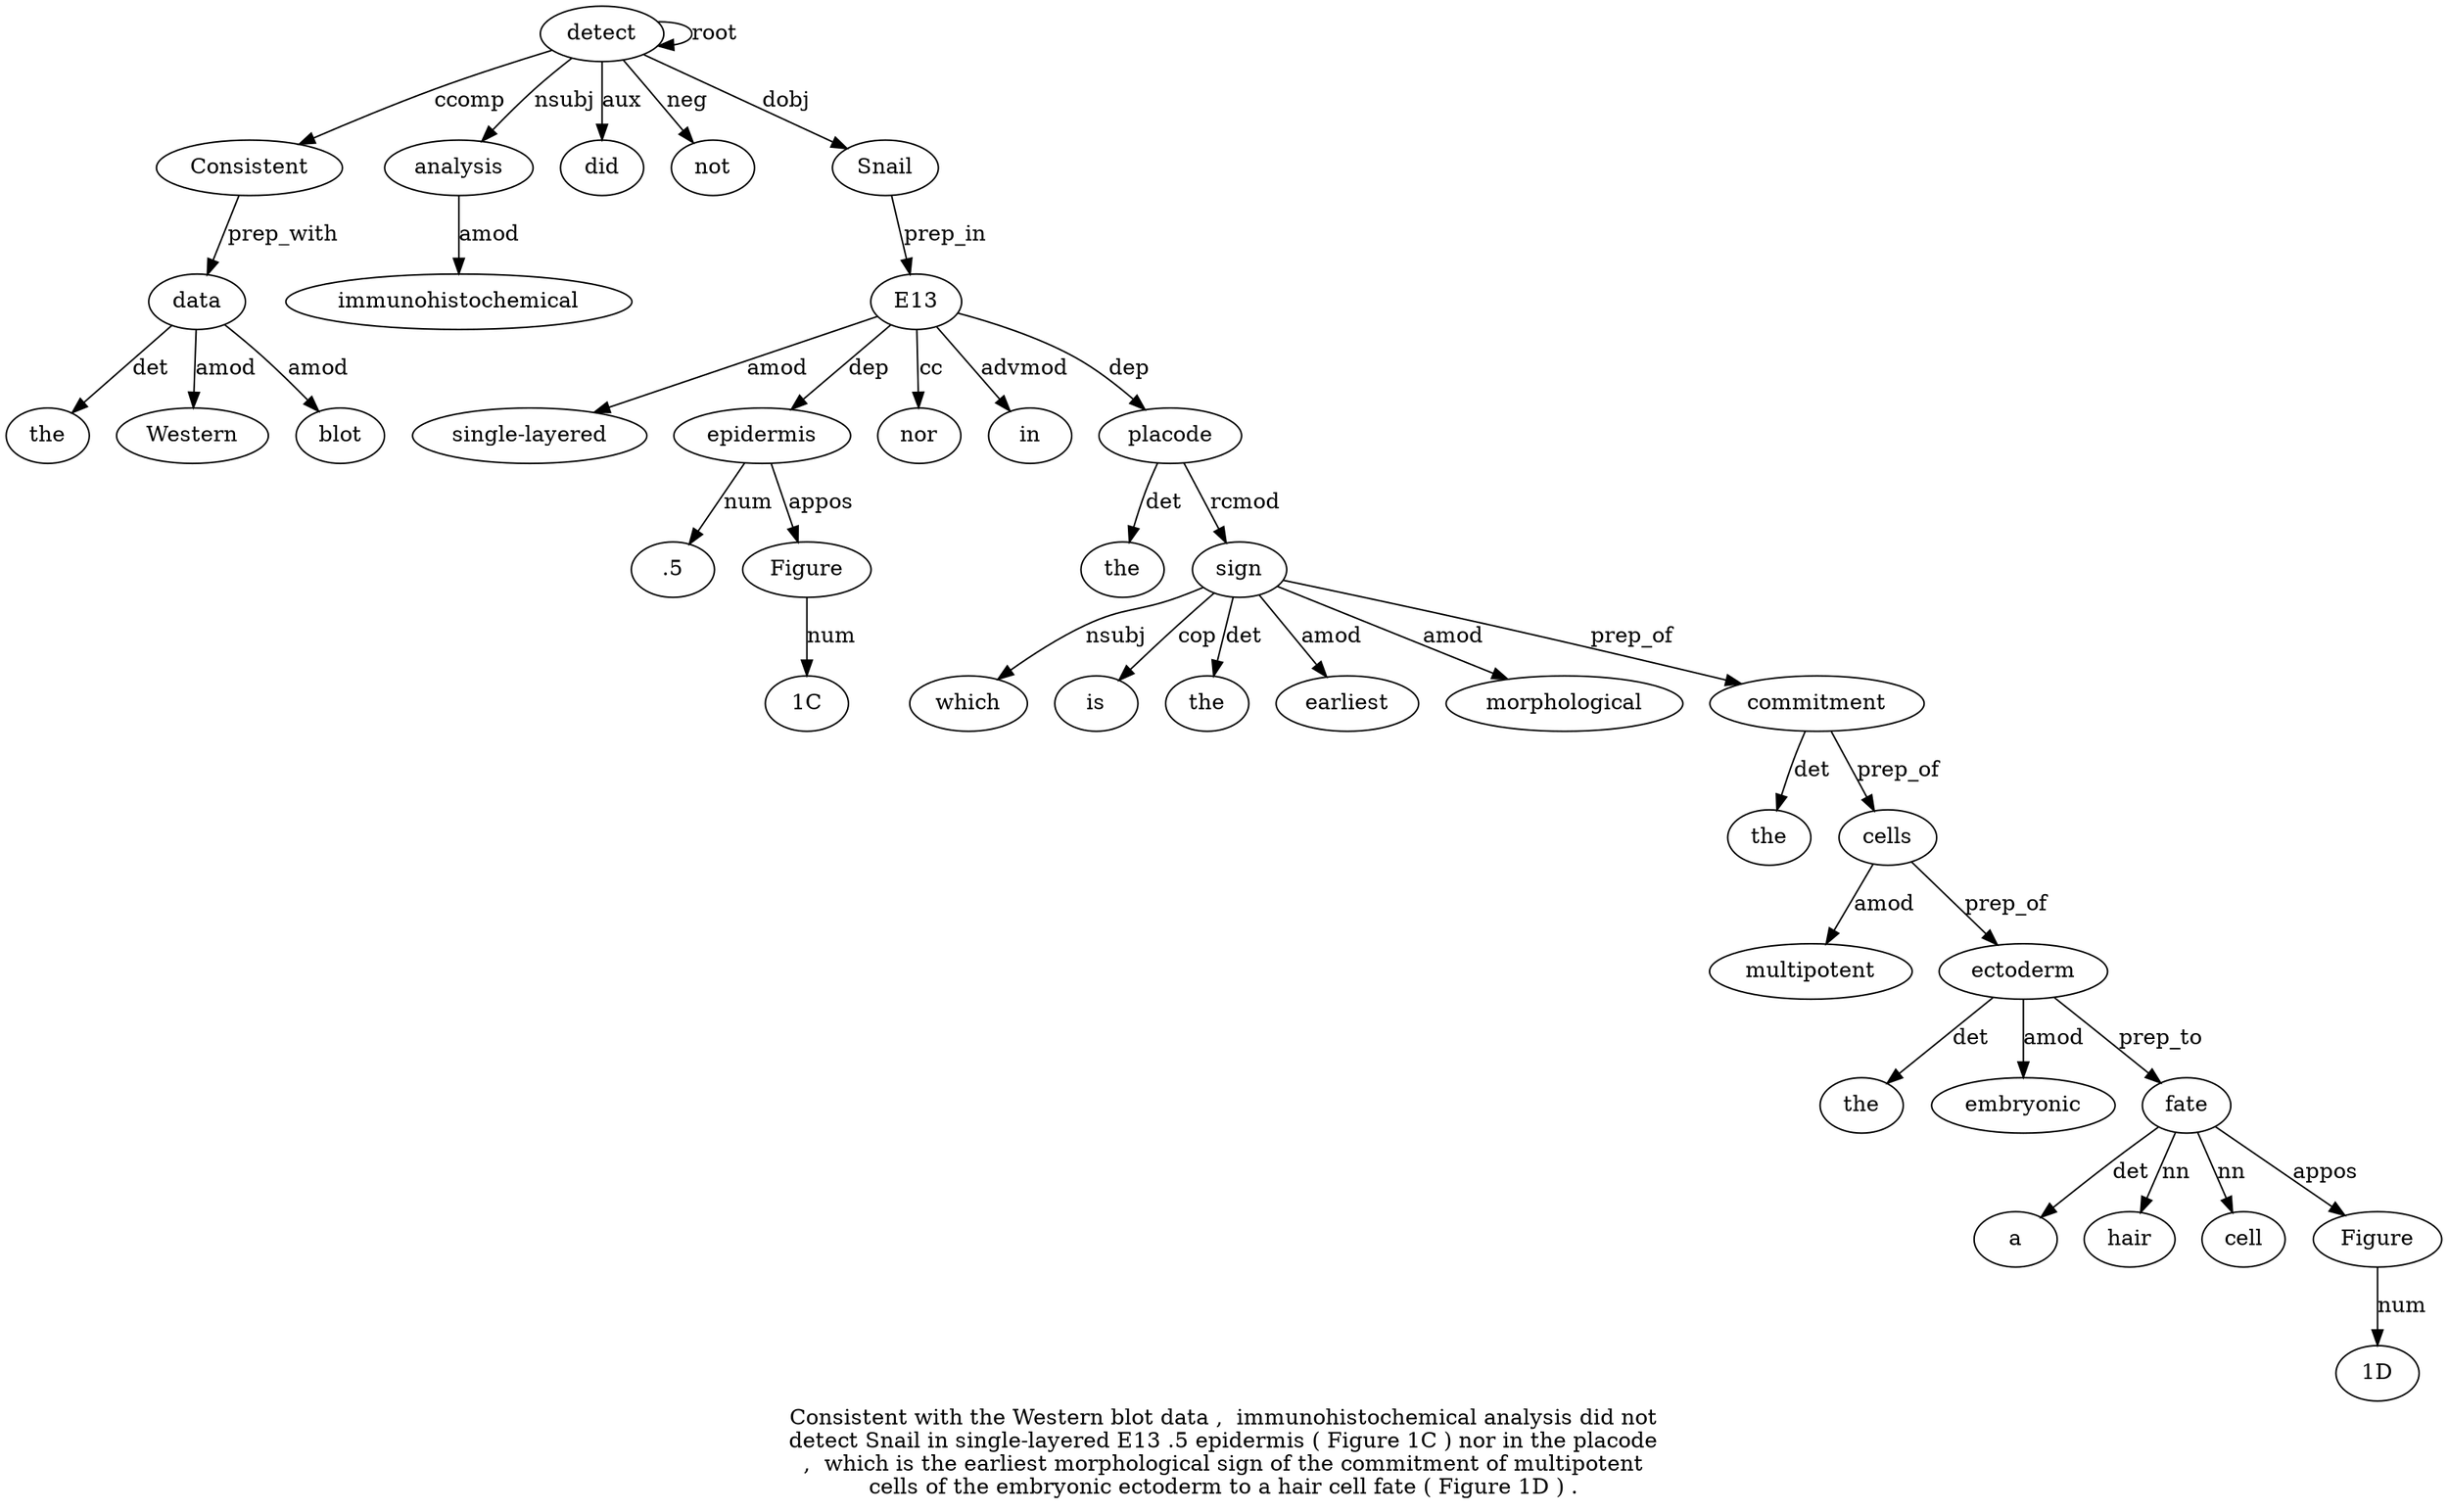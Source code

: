 digraph "Consistent with the Western blot data ,  immunohistochemical analysis did not detect Snail in single-layered E13 .5 epidermis ( Figure 1C ) nor in the placode ,  which is the earliest morphological sign of the commitment of multipotent cells of the embryonic ectoderm to a hair cell fate ( Figure 1D ) ." {
label="Consistent with the Western blot data ,  immunohistochemical analysis did not
detect Snail in single-layered E13 .5 epidermis ( Figure 1C ) nor in the placode
,  which is the earliest morphological sign of the commitment of multipotent
cells of the embryonic ectoderm to a hair cell fate ( Figure 1D ) .";
detect12 [style=filled, fillcolor=white, label=detect];
Consistent1 [style=filled, fillcolor=white, label=Consistent];
detect12 -> Consistent1  [label=ccomp];
data6 [style=filled, fillcolor=white, label=data];
the3 [style=filled, fillcolor=white, label=the];
data6 -> the3  [label=det];
Western4 [style=filled, fillcolor=white, label=Western];
data6 -> Western4  [label=amod];
blot5 [style=filled, fillcolor=white, label=blot];
data6 -> blot5  [label=amod];
Consistent1 -> data6  [label=prep_with];
analysis9 [style=filled, fillcolor=white, label=analysis];
immunohistochemical8 [style=filled, fillcolor=white, label=immunohistochemical];
analysis9 -> immunohistochemical8  [label=amod];
detect12 -> analysis9  [label=nsubj];
did10 [style=filled, fillcolor=white, label=did];
detect12 -> did10  [label=aux];
not11 [style=filled, fillcolor=white, label=not];
detect12 -> not11  [label=neg];
detect12 -> detect12  [label=root];
Snail13 [style=filled, fillcolor=white, label=Snail];
detect12 -> Snail13  [label=dobj];
E1316 [style=filled, fillcolor=white, label=E13];
"single-layered15" [style=filled, fillcolor=white, label="single-layered"];
E1316 -> "single-layered15"  [label=amod];
Snail13 -> E1316  [label=prep_in];
epidermis18 [style=filled, fillcolor=white, label=epidermis];
".517" [style=filled, fillcolor=white, label=".5"];
epidermis18 -> ".517"  [label=num];
E1316 -> epidermis18  [label=dep];
Figure20 [style=filled, fillcolor=white, label=Figure];
epidermis18 -> Figure20  [label=appos];
"1C2" [style=filled, fillcolor=white, label="1C"];
Figure20 -> "1C2"  [label=num];
nor23 [style=filled, fillcolor=white, label=nor];
E1316 -> nor23  [label=cc];
in24 [style=filled, fillcolor=white, label=in];
E1316 -> in24  [label=advmod];
placode26 [style=filled, fillcolor=white, label=placode];
the25 [style=filled, fillcolor=white, label=the];
placode26 -> the25  [label=det];
E1316 -> placode26  [label=dep];
sign33 [style=filled, fillcolor=white, label=sign];
which28 [style=filled, fillcolor=white, label=which];
sign33 -> which28  [label=nsubj];
is29 [style=filled, fillcolor=white, label=is];
sign33 -> is29  [label=cop];
the30 [style=filled, fillcolor=white, label=the];
sign33 -> the30  [label=det];
earliest31 [style=filled, fillcolor=white, label=earliest];
sign33 -> earliest31  [label=amod];
morphological32 [style=filled, fillcolor=white, label=morphological];
sign33 -> morphological32  [label=amod];
placode26 -> sign33  [label=rcmod];
commitment36 [style=filled, fillcolor=white, label=commitment];
the35 [style=filled, fillcolor=white, label=the];
commitment36 -> the35  [label=det];
sign33 -> commitment36  [label=prep_of];
cells39 [style=filled, fillcolor=white, label=cells];
multipotent38 [style=filled, fillcolor=white, label=multipotent];
cells39 -> multipotent38  [label=amod];
commitment36 -> cells39  [label=prep_of];
ectoderm43 [style=filled, fillcolor=white, label=ectoderm];
the41 [style=filled, fillcolor=white, label=the];
ectoderm43 -> the41  [label=det];
embryonic42 [style=filled, fillcolor=white, label=embryonic];
ectoderm43 -> embryonic42  [label=amod];
cells39 -> ectoderm43  [label=prep_of];
fate48 [style=filled, fillcolor=white, label=fate];
a45 [style=filled, fillcolor=white, label=a];
fate48 -> a45  [label=det];
hair46 [style=filled, fillcolor=white, label=hair];
fate48 -> hair46  [label=nn];
cell47 [style=filled, fillcolor=white, label=cell];
fate48 -> cell47  [label=nn];
ectoderm43 -> fate48  [label=prep_to];
Figure50 [style=filled, fillcolor=white, label=Figure];
fate48 -> Figure50  [label=appos];
"1D5" [style=filled, fillcolor=white, label="1D"];
Figure50 -> "1D5"  [label=num];
}
